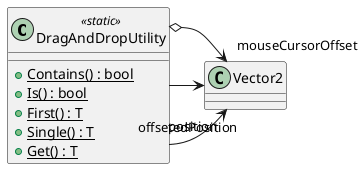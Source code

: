 @startuml
class DragAndDropUtility <<static>> {
    + {static} Contains() : bool
    + {static} Is() : bool
    + {static} First() : T
    + {static} Single() : T
    + {static} Get() : T
}
DragAndDropUtility --> "position" Vector2
DragAndDropUtility --> "offsetedPosition" Vector2
DragAndDropUtility o-> "mouseCursorOffset" Vector2
@enduml
